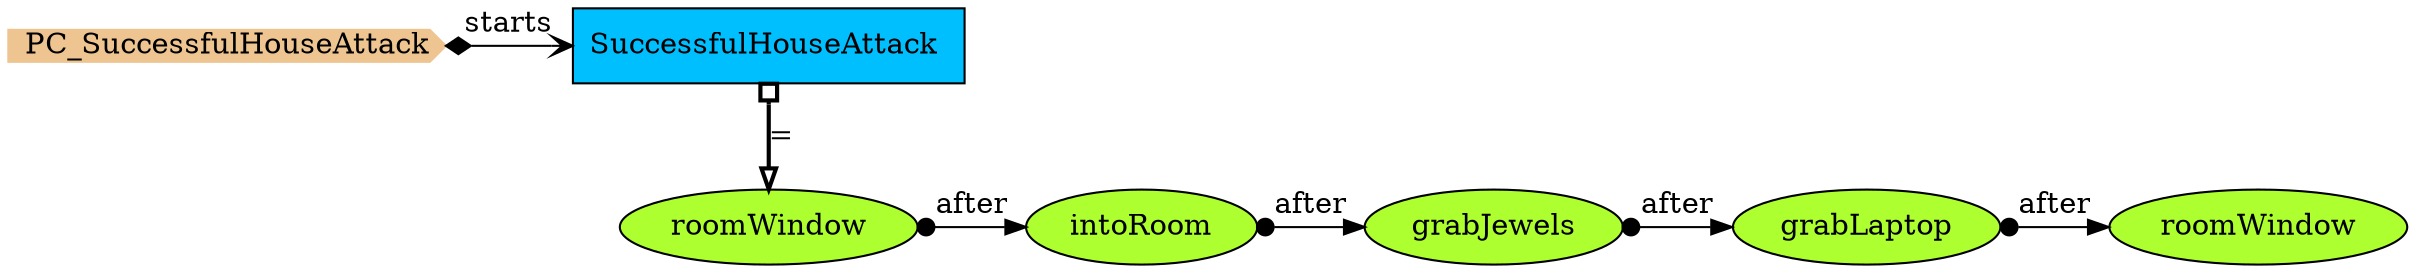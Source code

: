 digraph {
StartN_ [shape = cds,color=burlywood2,style=filled,height=.2,width=.2, label =PC_SuccessfulHouseAttack];
roomWindow2 [shape=ellipse,fillcolor=greenyellow,style = filled,label="roomWindow"];
grabLaptop [shape=ellipse,fillcolor=greenyellow,style = filled,label="grabLaptop"];
grabJewels [shape=ellipse,fillcolor=greenyellow,style = filled,label="grabJewels"];
intoRoom [shape=ellipse,fillcolor=greenyellow,style = filled,label="intoRoom"];
SuccessfulHouseAttack [shape=box,fillcolor=deepskyblue,style = filled,label="SuccessfulHouseAttack "];
roomWindow [shape=ellipse,fillcolor=greenyellow,style = filled,label="roomWindow"];

{rank=min;StartN_,SuccessfulHouseAttack}
{rank=same;roomWindow,intoRoom,grabJewels,grabLaptop,roomWindow2}
{rank=same;intoRoom,grabJewels,grabLaptop,roomWindow2}
{rank=same;grabJewels,grabLaptop,roomWindow2}
{rank=same;grabLaptop,roomWindow2}

grabLaptop->roomWindow2[arrowtail=dot,dir=both,label="after"];
grabJewels->grabLaptop[arrowtail=dot,dir=both,label="after"];
intoRoom->grabJewels[arrowtail=dot,dir=both,label="after"];
roomWindow->intoRoom[arrowtail=dot,dir=both,label="after"];
StartN_->SuccessfulHouseAttack[arrowhead="open",arrowtail=diamond,dir=both,label="starts"];
SuccessfulHouseAttack->roomWindow[arrowhead="onormal",dir=both,arrowtail=obox,penwidth=2,label="="];
}